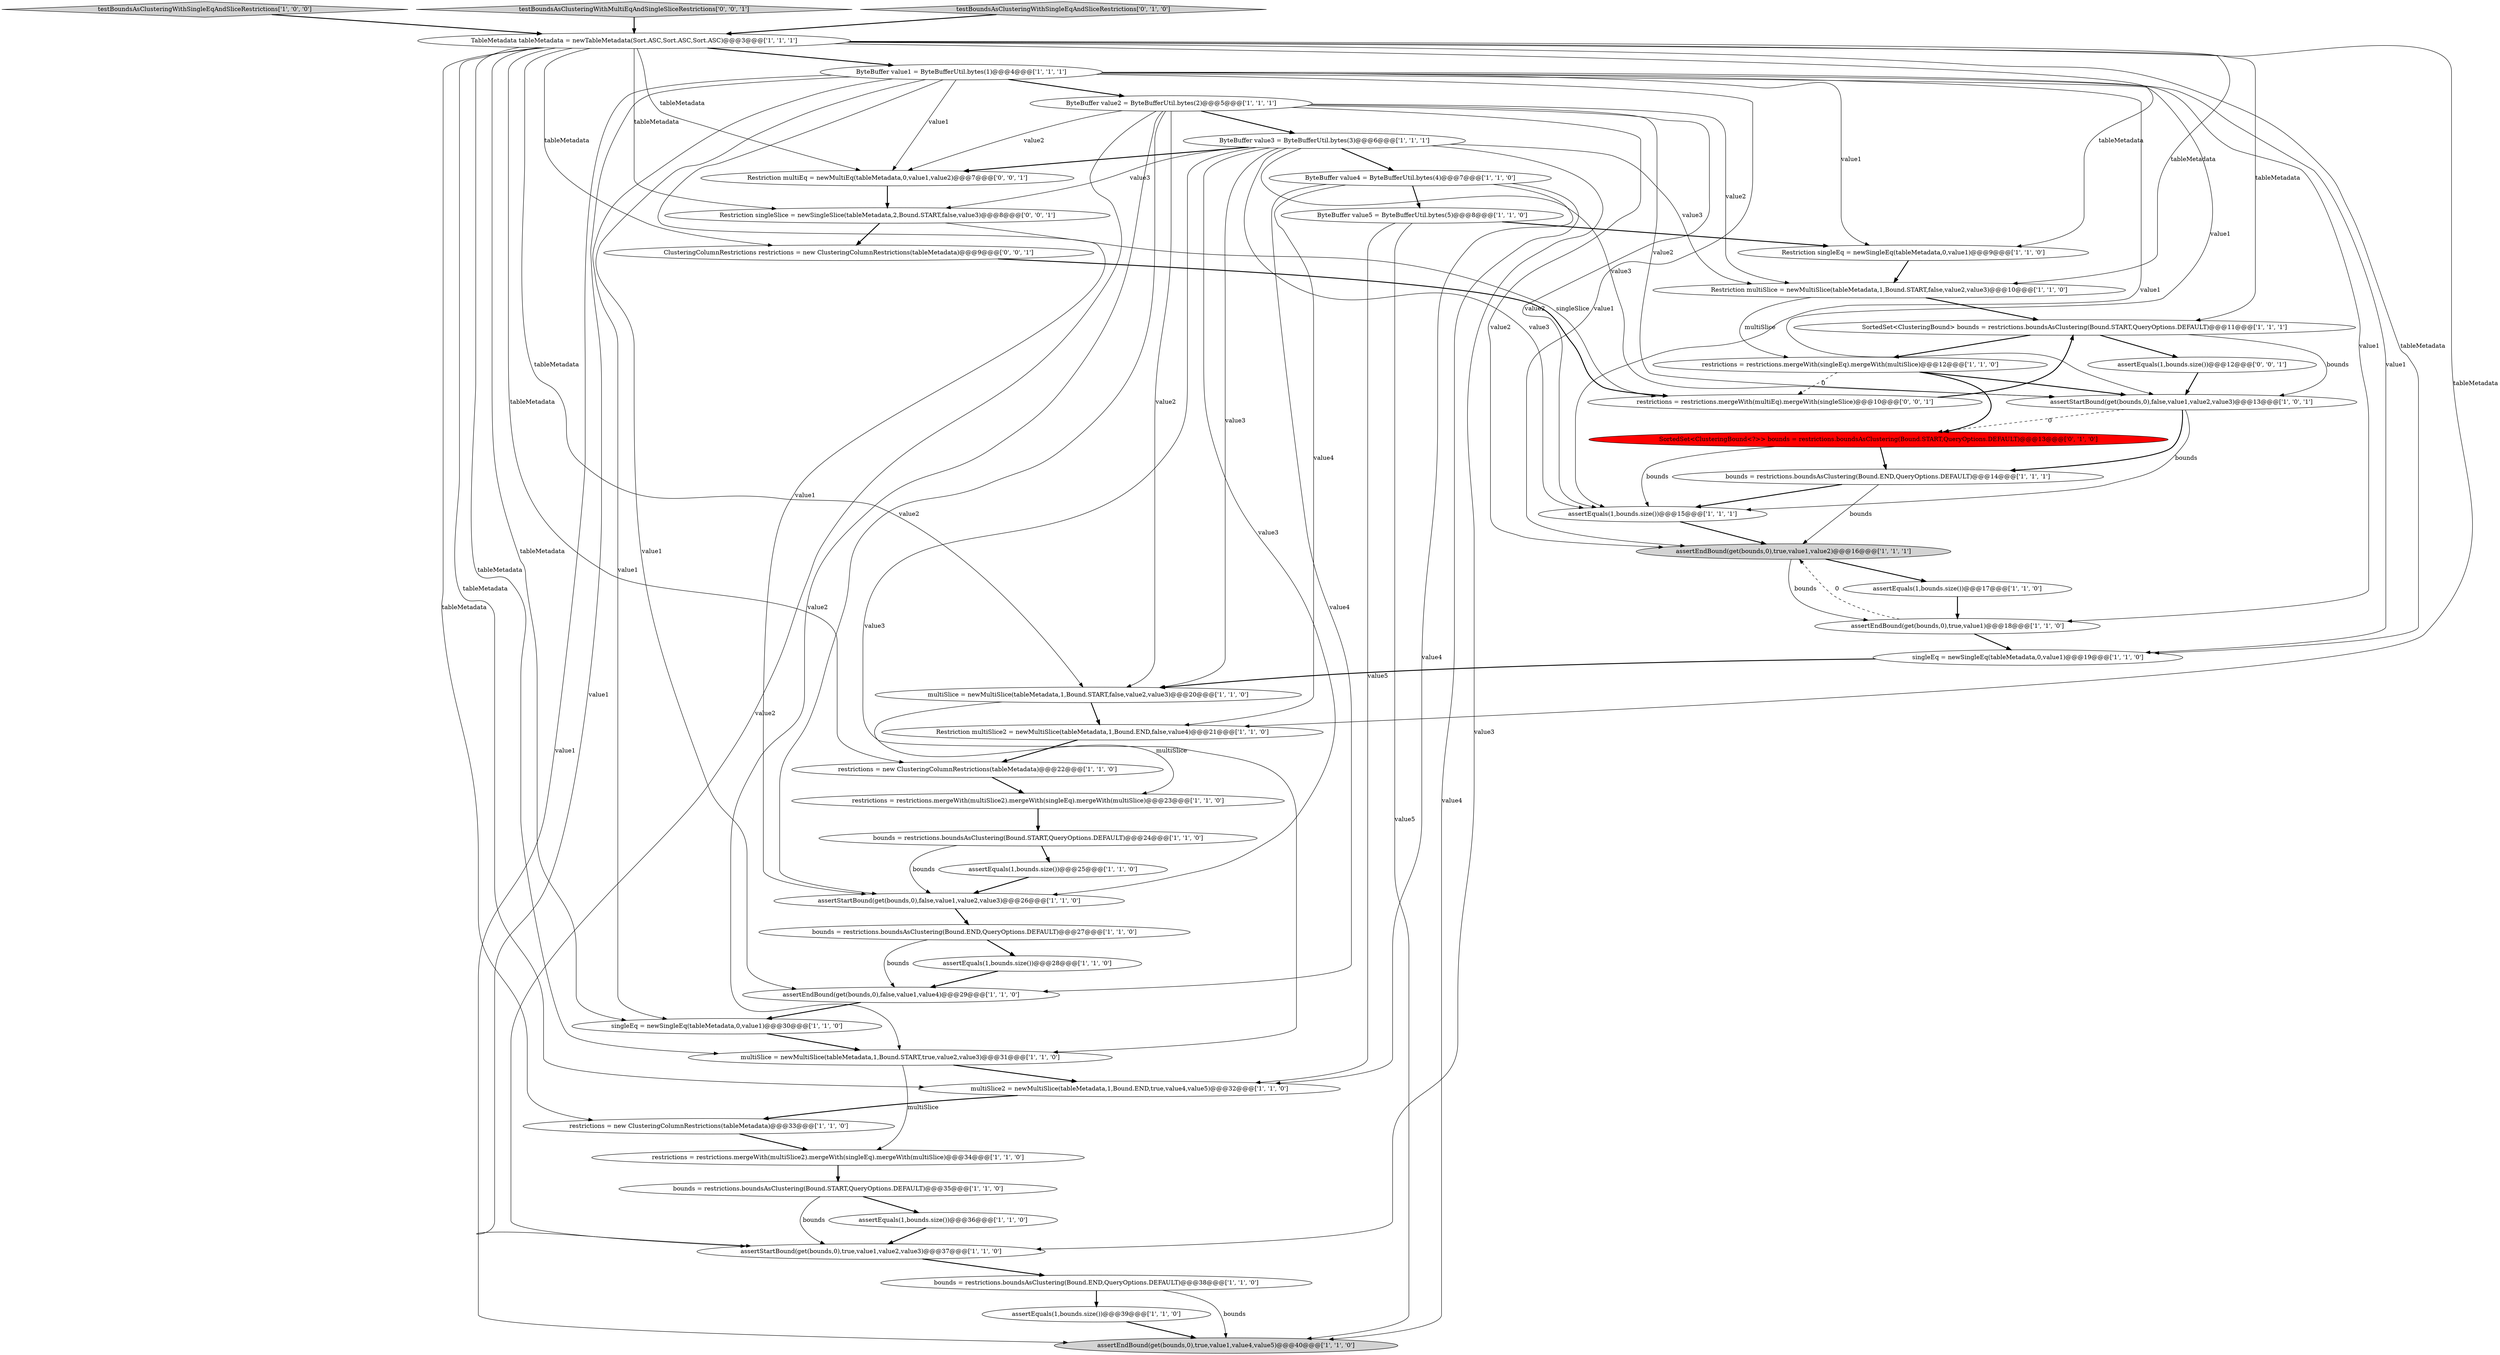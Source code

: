 digraph {
7 [style = filled, label = "assertEquals(1,bounds.size())@@@39@@@['1', '1', '0']", fillcolor = white, shape = ellipse image = "AAA0AAABBB1BBB"];
12 [style = filled, label = "restrictions = restrictions.mergeWith(multiSlice2).mergeWith(singleEq).mergeWith(multiSlice)@@@23@@@['1', '1', '0']", fillcolor = white, shape = ellipse image = "AAA0AAABBB1BBB"];
28 [style = filled, label = "ByteBuffer value4 = ByteBufferUtil.bytes(4)@@@7@@@['1', '1', '0']", fillcolor = white, shape = ellipse image = "AAA0AAABBB1BBB"];
39 [style = filled, label = "SortedSet<ClusteringBound<?>> bounds = restrictions.boundsAsClustering(Bound.START,QueryOptions.DEFAULT)@@@13@@@['0', '1', '0']", fillcolor = red, shape = ellipse image = "AAA1AAABBB2BBB"];
22 [style = filled, label = "Restriction singleEq = newSingleEq(tableMetadata,0,value1)@@@9@@@['1', '1', '0']", fillcolor = white, shape = ellipse image = "AAA0AAABBB1BBB"];
16 [style = filled, label = "bounds = restrictions.boundsAsClustering(Bound.END,QueryOptions.DEFAULT)@@@27@@@['1', '1', '0']", fillcolor = white, shape = ellipse image = "AAA0AAABBB1BBB"];
26 [style = filled, label = "testBoundsAsClusteringWithSingleEqAndSliceRestrictions['1', '0', '0']", fillcolor = lightgray, shape = diamond image = "AAA0AAABBB1BBB"];
21 [style = filled, label = "assertEndBound(get(bounds,0),true,value1,value4,value5)@@@40@@@['1', '1', '0']", fillcolor = lightgray, shape = ellipse image = "AAA0AAABBB1BBB"];
4 [style = filled, label = "assertEndBound(get(bounds,0),true,value1)@@@18@@@['1', '1', '0']", fillcolor = white, shape = ellipse image = "AAA0AAABBB1BBB"];
37 [style = filled, label = "ByteBuffer value5 = ByteBufferUtil.bytes(5)@@@8@@@['1', '1', '0']", fillcolor = white, shape = ellipse image = "AAA0AAABBB1BBB"];
29 [style = filled, label = "ByteBuffer value1 = ByteBufferUtil.bytes(1)@@@4@@@['1', '1', '1']", fillcolor = white, shape = ellipse image = "AAA0AAABBB1BBB"];
9 [style = filled, label = "Restriction multiSlice = newMultiSlice(tableMetadata,1,Bound.START,false,value2,value3)@@@10@@@['1', '1', '0']", fillcolor = white, shape = ellipse image = "AAA0AAABBB1BBB"];
23 [style = filled, label = "ByteBuffer value2 = ByteBufferUtil.bytes(2)@@@5@@@['1', '1', '1']", fillcolor = white, shape = ellipse image = "AAA0AAABBB1BBB"];
20 [style = filled, label = "assertStartBound(get(bounds,0),true,value1,value2,value3)@@@37@@@['1', '1', '0']", fillcolor = white, shape = ellipse image = "AAA0AAABBB1BBB"];
13 [style = filled, label = "assertEndBound(get(bounds,0),false,value1,value4)@@@29@@@['1', '1', '0']", fillcolor = white, shape = ellipse image = "AAA0AAABBB1BBB"];
2 [style = filled, label = "ByteBuffer value3 = ByteBufferUtil.bytes(3)@@@6@@@['1', '1', '1']", fillcolor = white, shape = ellipse image = "AAA0AAABBB1BBB"];
36 [style = filled, label = "restrictions = restrictions.mergeWith(multiSlice2).mergeWith(singleEq).mergeWith(multiSlice)@@@34@@@['1', '1', '0']", fillcolor = white, shape = ellipse image = "AAA0AAABBB1BBB"];
11 [style = filled, label = "assertStartBound(get(bounds,0),false,value1,value2,value3)@@@26@@@['1', '1', '0']", fillcolor = white, shape = ellipse image = "AAA0AAABBB1BBB"];
31 [style = filled, label = "singleEq = newSingleEq(tableMetadata,0,value1)@@@19@@@['1', '1', '0']", fillcolor = white, shape = ellipse image = "AAA0AAABBB1BBB"];
32 [style = filled, label = "multiSlice = newMultiSlice(tableMetadata,1,Bound.START,true,value2,value3)@@@31@@@['1', '1', '0']", fillcolor = white, shape = ellipse image = "AAA0AAABBB1BBB"];
45 [style = filled, label = "restrictions = restrictions.mergeWith(multiEq).mergeWith(singleSlice)@@@10@@@['0', '0', '1']", fillcolor = white, shape = ellipse image = "AAA0AAABBB3BBB"];
42 [style = filled, label = "testBoundsAsClusteringWithMultiEqAndSingleSliceRestrictions['0', '0', '1']", fillcolor = lightgray, shape = diamond image = "AAA0AAABBB3BBB"];
30 [style = filled, label = "singleEq = newSingleEq(tableMetadata,0,value1)@@@30@@@['1', '1', '0']", fillcolor = white, shape = ellipse image = "AAA0AAABBB1BBB"];
35 [style = filled, label = "bounds = restrictions.boundsAsClustering(Bound.START,QueryOptions.DEFAULT)@@@35@@@['1', '1', '0']", fillcolor = white, shape = ellipse image = "AAA0AAABBB1BBB"];
44 [style = filled, label = "Restriction singleSlice = newSingleSlice(tableMetadata,2,Bound.START,false,value3)@@@8@@@['0', '0', '1']", fillcolor = white, shape = ellipse image = "AAA0AAABBB3BBB"];
5 [style = filled, label = "bounds = restrictions.boundsAsClustering(Bound.END,QueryOptions.DEFAULT)@@@14@@@['1', '1', '1']", fillcolor = white, shape = ellipse image = "AAA0AAABBB1BBB"];
41 [style = filled, label = "assertEquals(1,bounds.size())@@@12@@@['0', '0', '1']", fillcolor = white, shape = ellipse image = "AAA0AAABBB3BBB"];
6 [style = filled, label = "restrictions = new ClusteringColumnRestrictions(tableMetadata)@@@33@@@['1', '1', '0']", fillcolor = white, shape = ellipse image = "AAA0AAABBB1BBB"];
15 [style = filled, label = "bounds = restrictions.boundsAsClustering(Bound.END,QueryOptions.DEFAULT)@@@38@@@['1', '1', '0']", fillcolor = white, shape = ellipse image = "AAA0AAABBB1BBB"];
27 [style = filled, label = "multiSlice = newMultiSlice(tableMetadata,1,Bound.START,false,value2,value3)@@@20@@@['1', '1', '0']", fillcolor = white, shape = ellipse image = "AAA0AAABBB1BBB"];
18 [style = filled, label = "Restriction multiSlice2 = newMultiSlice(tableMetadata,1,Bound.END,false,value4)@@@21@@@['1', '1', '0']", fillcolor = white, shape = ellipse image = "AAA0AAABBB1BBB"];
46 [style = filled, label = "ClusteringColumnRestrictions restrictions = new ClusteringColumnRestrictions(tableMetadata)@@@9@@@['0', '0', '1']", fillcolor = white, shape = ellipse image = "AAA0AAABBB3BBB"];
17 [style = filled, label = "bounds = restrictions.boundsAsClustering(Bound.START,QueryOptions.DEFAULT)@@@24@@@['1', '1', '0']", fillcolor = white, shape = ellipse image = "AAA0AAABBB1BBB"];
8 [style = filled, label = "assertEquals(1,bounds.size())@@@17@@@['1', '1', '0']", fillcolor = white, shape = ellipse image = "AAA0AAABBB1BBB"];
1 [style = filled, label = "assertStartBound(get(bounds,0),false,value1,value2,value3)@@@13@@@['1', '0', '1']", fillcolor = white, shape = ellipse image = "AAA0AAABBB1BBB"];
3 [style = filled, label = "restrictions = new ClusteringColumnRestrictions(tableMetadata)@@@22@@@['1', '1', '0']", fillcolor = white, shape = ellipse image = "AAA0AAABBB1BBB"];
38 [style = filled, label = "SortedSet<ClusteringBound> bounds = restrictions.boundsAsClustering(Bound.START,QueryOptions.DEFAULT)@@@11@@@['1', '1', '1']", fillcolor = white, shape = ellipse image = "AAA0AAABBB1BBB"];
10 [style = filled, label = "assertEndBound(get(bounds,0),true,value1,value2)@@@16@@@['1', '1', '1']", fillcolor = lightgray, shape = ellipse image = "AAA0AAABBB1BBB"];
34 [style = filled, label = "multiSlice2 = newMultiSlice(tableMetadata,1,Bound.END,true,value4,value5)@@@32@@@['1', '1', '0']", fillcolor = white, shape = ellipse image = "AAA0AAABBB1BBB"];
40 [style = filled, label = "testBoundsAsClusteringWithSingleEqAndSliceRestrictions['0', '1', '0']", fillcolor = lightgray, shape = diamond image = "AAA0AAABBB2BBB"];
19 [style = filled, label = "assertEquals(1,bounds.size())@@@25@@@['1', '1', '0']", fillcolor = white, shape = ellipse image = "AAA0AAABBB1BBB"];
24 [style = filled, label = "assertEquals(1,bounds.size())@@@28@@@['1', '1', '0']", fillcolor = white, shape = ellipse image = "AAA0AAABBB1BBB"];
25 [style = filled, label = "restrictions = restrictions.mergeWith(singleEq).mergeWith(multiSlice)@@@12@@@['1', '1', '0']", fillcolor = white, shape = ellipse image = "AAA0AAABBB1BBB"];
43 [style = filled, label = "Restriction multiEq = newMultiEq(tableMetadata,0,value1,value2)@@@7@@@['0', '0', '1']", fillcolor = white, shape = ellipse image = "AAA0AAABBB3BBB"];
0 [style = filled, label = "TableMetadata tableMetadata = newTableMetadata(Sort.ASC,Sort.ASC,Sort.ASC)@@@3@@@['1', '1', '1']", fillcolor = white, shape = ellipse image = "AAA0AAABBB1BBB"];
33 [style = filled, label = "assertEquals(1,bounds.size())@@@15@@@['1', '1', '1']", fillcolor = white, shape = ellipse image = "AAA0AAABBB1BBB"];
14 [style = filled, label = "assertEquals(1,bounds.size())@@@36@@@['1', '1', '0']", fillcolor = white, shape = ellipse image = "AAA0AAABBB1BBB"];
1->5 [style = bold, label=""];
0->3 [style = solid, label="tableMetadata"];
28->34 [style = solid, label="value4"];
18->3 [style = bold, label=""];
25->1 [style = bold, label=""];
29->22 [style = solid, label="value1"];
0->46 [style = solid, label="tableMetadata"];
23->43 [style = solid, label="value2"];
2->11 [style = solid, label="value3"];
16->13 [style = solid, label="bounds"];
19->11 [style = bold, label=""];
38->41 [style = bold, label=""];
32->34 [style = bold, label=""];
23->20 [style = solid, label="value2"];
0->32 [style = solid, label="tableMetadata"];
1->33 [style = solid, label="bounds"];
37->21 [style = solid, label="value5"];
32->36 [style = solid, label="multiSlice"];
0->9 [style = solid, label="tableMetadata"];
44->46 [style = bold, label=""];
29->1 [style = solid, label="value1"];
29->11 [style = solid, label="value1"];
10->8 [style = bold, label=""];
23->9 [style = solid, label="value2"];
45->38 [style = bold, label=""];
29->20 [style = solid, label="value1"];
8->4 [style = bold, label=""];
2->1 [style = solid, label="value3"];
9->38 [style = bold, label=""];
20->15 [style = bold, label=""];
43->44 [style = bold, label=""];
2->28 [style = bold, label=""];
0->30 [style = solid, label="tableMetadata"];
2->9 [style = solid, label="value3"];
14->20 [style = bold, label=""];
0->18 [style = solid, label="tableMetadata"];
11->16 [style = bold, label=""];
28->37 [style = bold, label=""];
29->13 [style = solid, label="value1"];
5->33 [style = bold, label=""];
28->21 [style = solid, label="value4"];
0->6 [style = solid, label="tableMetadata"];
22->9 [style = bold, label=""];
40->0 [style = bold, label=""];
0->29 [style = bold, label=""];
29->31 [style = solid, label="value1"];
29->23 [style = bold, label=""];
39->33 [style = solid, label="bounds"];
23->32 [style = solid, label="value2"];
28->13 [style = solid, label="value4"];
26->0 [style = bold, label=""];
31->27 [style = bold, label=""];
38->25 [style = bold, label=""];
35->20 [style = solid, label="bounds"];
0->38 [style = solid, label="tableMetadata"];
36->35 [style = bold, label=""];
4->10 [style = dashed, label="0"];
38->1 [style = solid, label="bounds"];
29->21 [style = solid, label="value1"];
9->25 [style = solid, label="multiSlice"];
44->45 [style = solid, label="singleSlice"];
2->43 [style = bold, label=""];
24->13 [style = bold, label=""];
29->43 [style = solid, label="value1"];
0->34 [style = solid, label="tableMetadata"];
27->18 [style = bold, label=""];
1->39 [style = dashed, label="0"];
2->32 [style = solid, label="value3"];
25->39 [style = bold, label=""];
23->11 [style = solid, label="value2"];
39->5 [style = bold, label=""];
37->34 [style = solid, label="value5"];
2->44 [style = solid, label="value3"];
16->24 [style = bold, label=""];
0->31 [style = solid, label="tableMetadata"];
12->17 [style = bold, label=""];
23->1 [style = solid, label="value2"];
23->10 [style = solid, label="value2"];
5->10 [style = solid, label="bounds"];
30->32 [style = bold, label=""];
23->27 [style = solid, label="value2"];
3->12 [style = bold, label=""];
35->14 [style = bold, label=""];
42->0 [style = bold, label=""];
29->33 [style = solid, label="value1"];
29->30 [style = solid, label="value1"];
17->11 [style = solid, label="bounds"];
4->31 [style = bold, label=""];
37->22 [style = bold, label=""];
15->21 [style = solid, label="bounds"];
25->45 [style = dashed, label="0"];
2->33 [style = solid, label="value3"];
0->43 [style = solid, label="tableMetadata"];
23->2 [style = bold, label=""];
0->27 [style = solid, label="tableMetadata"];
2->27 [style = solid, label="value3"];
27->12 [style = solid, label="multiSlice"];
15->7 [style = bold, label=""];
2->20 [style = solid, label="value3"];
33->10 [style = bold, label=""];
10->4 [style = solid, label="bounds"];
13->30 [style = bold, label=""];
41->1 [style = bold, label=""];
0->44 [style = solid, label="tableMetadata"];
6->36 [style = bold, label=""];
17->19 [style = bold, label=""];
23->33 [style = solid, label="value2"];
29->10 [style = solid, label="value1"];
28->18 [style = solid, label="value4"];
34->6 [style = bold, label=""];
0->22 [style = solid, label="tableMetadata"];
7->21 [style = bold, label=""];
46->45 [style = bold, label=""];
29->4 [style = solid, label="value1"];
}
